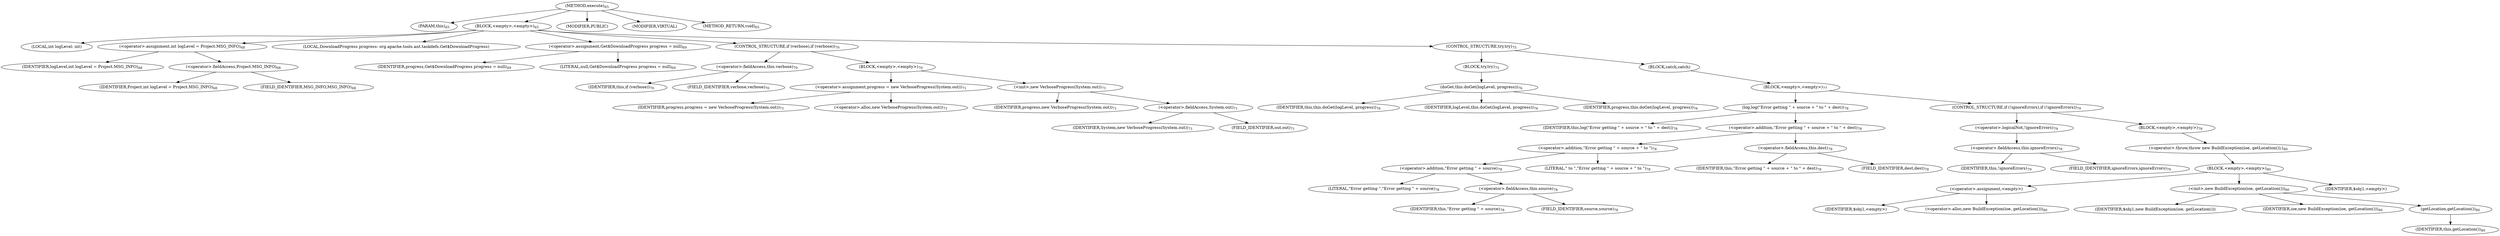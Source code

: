 digraph "execute" {  
"111" [label = <(METHOD,execute)<SUB>65</SUB>> ]
"6" [label = <(PARAM,this)<SUB>65</SUB>> ]
"112" [label = <(BLOCK,&lt;empty&gt;,&lt;empty&gt;)<SUB>65</SUB>> ]
"113" [label = <(LOCAL,int logLevel: int)> ]
"114" [label = <(&lt;operator&gt;.assignment,int logLevel = Project.MSG_INFO)<SUB>68</SUB>> ]
"115" [label = <(IDENTIFIER,logLevel,int logLevel = Project.MSG_INFO)<SUB>68</SUB>> ]
"116" [label = <(&lt;operator&gt;.fieldAccess,Project.MSG_INFO)<SUB>68</SUB>> ]
"117" [label = <(IDENTIFIER,Project,int logLevel = Project.MSG_INFO)<SUB>68</SUB>> ]
"118" [label = <(FIELD_IDENTIFIER,MSG_INFO,MSG_INFO)<SUB>68</SUB>> ]
"4" [label = <(LOCAL,DownloadProgress progress: org.apache.tools.ant.taskdefs.Get$DownloadProgress)> ]
"119" [label = <(&lt;operator&gt;.assignment,Get$DownloadProgress progress = null)<SUB>69</SUB>> ]
"120" [label = <(IDENTIFIER,progress,Get$DownloadProgress progress = null)<SUB>69</SUB>> ]
"121" [label = <(LITERAL,null,Get$DownloadProgress progress = null)<SUB>69</SUB>> ]
"122" [label = <(CONTROL_STRUCTURE,if (verbose),if (verbose))<SUB>70</SUB>> ]
"123" [label = <(&lt;operator&gt;.fieldAccess,this.verbose)<SUB>70</SUB>> ]
"124" [label = <(IDENTIFIER,this,if (verbose))<SUB>70</SUB>> ]
"125" [label = <(FIELD_IDENTIFIER,verbose,verbose)<SUB>70</SUB>> ]
"126" [label = <(BLOCK,&lt;empty&gt;,&lt;empty&gt;)<SUB>70</SUB>> ]
"127" [label = <(&lt;operator&gt;.assignment,progress = new VerboseProgress(System.out))<SUB>71</SUB>> ]
"128" [label = <(IDENTIFIER,progress,progress = new VerboseProgress(System.out))<SUB>71</SUB>> ]
"129" [label = <(&lt;operator&gt;.alloc,new VerboseProgress(System.out))<SUB>71</SUB>> ]
"130" [label = <(&lt;init&gt;,new VerboseProgress(System.out))<SUB>71</SUB>> ]
"3" [label = <(IDENTIFIER,progress,new VerboseProgress(System.out))<SUB>71</SUB>> ]
"131" [label = <(&lt;operator&gt;.fieldAccess,System.out)<SUB>71</SUB>> ]
"132" [label = <(IDENTIFIER,System,new VerboseProgress(System.out))<SUB>71</SUB>> ]
"133" [label = <(FIELD_IDENTIFIER,out,out)<SUB>71</SUB>> ]
"134" [label = <(CONTROL_STRUCTURE,try,try)<SUB>75</SUB>> ]
"135" [label = <(BLOCK,try,try)<SUB>75</SUB>> ]
"136" [label = <(doGet,this.doGet(logLevel, progress))<SUB>76</SUB>> ]
"5" [label = <(IDENTIFIER,this,this.doGet(logLevel, progress))<SUB>76</SUB>> ]
"137" [label = <(IDENTIFIER,logLevel,this.doGet(logLevel, progress))<SUB>76</SUB>> ]
"138" [label = <(IDENTIFIER,progress,this.doGet(logLevel, progress))<SUB>76</SUB>> ]
"139" [label = <(BLOCK,catch,catch)> ]
"140" [label = <(BLOCK,&lt;empty&gt;,&lt;empty&gt;)<SUB>77</SUB>> ]
"141" [label = <(log,log(&quot;Error getting &quot; + source + &quot; to &quot; + dest))<SUB>78</SUB>> ]
"7" [label = <(IDENTIFIER,this,log(&quot;Error getting &quot; + source + &quot; to &quot; + dest))<SUB>78</SUB>> ]
"142" [label = <(&lt;operator&gt;.addition,&quot;Error getting &quot; + source + &quot; to &quot; + dest)<SUB>78</SUB>> ]
"143" [label = <(&lt;operator&gt;.addition,&quot;Error getting &quot; + source + &quot; to &quot;)<SUB>78</SUB>> ]
"144" [label = <(&lt;operator&gt;.addition,&quot;Error getting &quot; + source)<SUB>78</SUB>> ]
"145" [label = <(LITERAL,&quot;Error getting &quot;,&quot;Error getting &quot; + source)<SUB>78</SUB>> ]
"146" [label = <(&lt;operator&gt;.fieldAccess,this.source)<SUB>78</SUB>> ]
"147" [label = <(IDENTIFIER,this,&quot;Error getting &quot; + source)<SUB>78</SUB>> ]
"148" [label = <(FIELD_IDENTIFIER,source,source)<SUB>78</SUB>> ]
"149" [label = <(LITERAL,&quot; to &quot;,&quot;Error getting &quot; + source + &quot; to &quot;)<SUB>78</SUB>> ]
"150" [label = <(&lt;operator&gt;.fieldAccess,this.dest)<SUB>78</SUB>> ]
"151" [label = <(IDENTIFIER,this,&quot;Error getting &quot; + source + &quot; to &quot; + dest)<SUB>78</SUB>> ]
"152" [label = <(FIELD_IDENTIFIER,dest,dest)<SUB>78</SUB>> ]
"153" [label = <(CONTROL_STRUCTURE,if (!ignoreErrors),if (!ignoreErrors))<SUB>79</SUB>> ]
"154" [label = <(&lt;operator&gt;.logicalNot,!ignoreErrors)<SUB>79</SUB>> ]
"155" [label = <(&lt;operator&gt;.fieldAccess,this.ignoreErrors)<SUB>79</SUB>> ]
"156" [label = <(IDENTIFIER,this,!ignoreErrors)<SUB>79</SUB>> ]
"157" [label = <(FIELD_IDENTIFIER,ignoreErrors,ignoreErrors)<SUB>79</SUB>> ]
"158" [label = <(BLOCK,&lt;empty&gt;,&lt;empty&gt;)<SUB>79</SUB>> ]
"159" [label = <(&lt;operator&gt;.throw,throw new BuildException(ioe, getLocation());)<SUB>80</SUB>> ]
"160" [label = <(BLOCK,&lt;empty&gt;,&lt;empty&gt;)<SUB>80</SUB>> ]
"161" [label = <(&lt;operator&gt;.assignment,&lt;empty&gt;)> ]
"162" [label = <(IDENTIFIER,$obj1,&lt;empty&gt;)> ]
"163" [label = <(&lt;operator&gt;.alloc,new BuildException(ioe, getLocation()))<SUB>80</SUB>> ]
"164" [label = <(&lt;init&gt;,new BuildException(ioe, getLocation()))<SUB>80</SUB>> ]
"165" [label = <(IDENTIFIER,$obj1,new BuildException(ioe, getLocation()))> ]
"166" [label = <(IDENTIFIER,ioe,new BuildException(ioe, getLocation()))<SUB>80</SUB>> ]
"167" [label = <(getLocation,getLocation())<SUB>80</SUB>> ]
"8" [label = <(IDENTIFIER,this,getLocation())<SUB>80</SUB>> ]
"168" [label = <(IDENTIFIER,$obj1,&lt;empty&gt;)> ]
"169" [label = <(MODIFIER,PUBLIC)> ]
"170" [label = <(MODIFIER,VIRTUAL)> ]
"171" [label = <(METHOD_RETURN,void)<SUB>65</SUB>> ]
  "111" -> "6" 
  "111" -> "112" 
  "111" -> "169" 
  "111" -> "170" 
  "111" -> "171" 
  "112" -> "113" 
  "112" -> "114" 
  "112" -> "4" 
  "112" -> "119" 
  "112" -> "122" 
  "112" -> "134" 
  "114" -> "115" 
  "114" -> "116" 
  "116" -> "117" 
  "116" -> "118" 
  "119" -> "120" 
  "119" -> "121" 
  "122" -> "123" 
  "122" -> "126" 
  "123" -> "124" 
  "123" -> "125" 
  "126" -> "127" 
  "126" -> "130" 
  "127" -> "128" 
  "127" -> "129" 
  "130" -> "3" 
  "130" -> "131" 
  "131" -> "132" 
  "131" -> "133" 
  "134" -> "135" 
  "134" -> "139" 
  "135" -> "136" 
  "136" -> "5" 
  "136" -> "137" 
  "136" -> "138" 
  "139" -> "140" 
  "140" -> "141" 
  "140" -> "153" 
  "141" -> "7" 
  "141" -> "142" 
  "142" -> "143" 
  "142" -> "150" 
  "143" -> "144" 
  "143" -> "149" 
  "144" -> "145" 
  "144" -> "146" 
  "146" -> "147" 
  "146" -> "148" 
  "150" -> "151" 
  "150" -> "152" 
  "153" -> "154" 
  "153" -> "158" 
  "154" -> "155" 
  "155" -> "156" 
  "155" -> "157" 
  "158" -> "159" 
  "159" -> "160" 
  "160" -> "161" 
  "160" -> "164" 
  "160" -> "168" 
  "161" -> "162" 
  "161" -> "163" 
  "164" -> "165" 
  "164" -> "166" 
  "164" -> "167" 
  "167" -> "8" 
}

